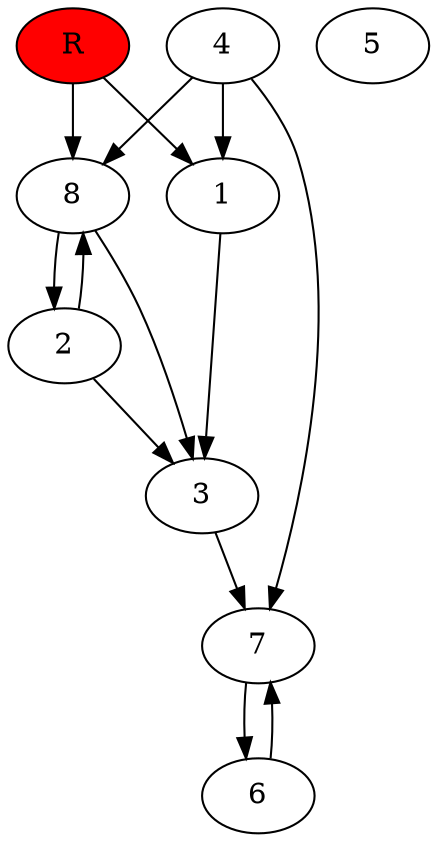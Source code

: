 digraph prb43864 {
	1
	2
	3
	4
	5
	6
	7
	8
	R [fillcolor="#ff0000" style=filled]
	1 -> 3
	2 -> 3
	2 -> 8
	3 -> 7
	4 -> 1
	4 -> 7
	4 -> 8
	6 -> 7
	7 -> 6
	8 -> 2
	8 -> 3
	R -> 1
	R -> 8
}
